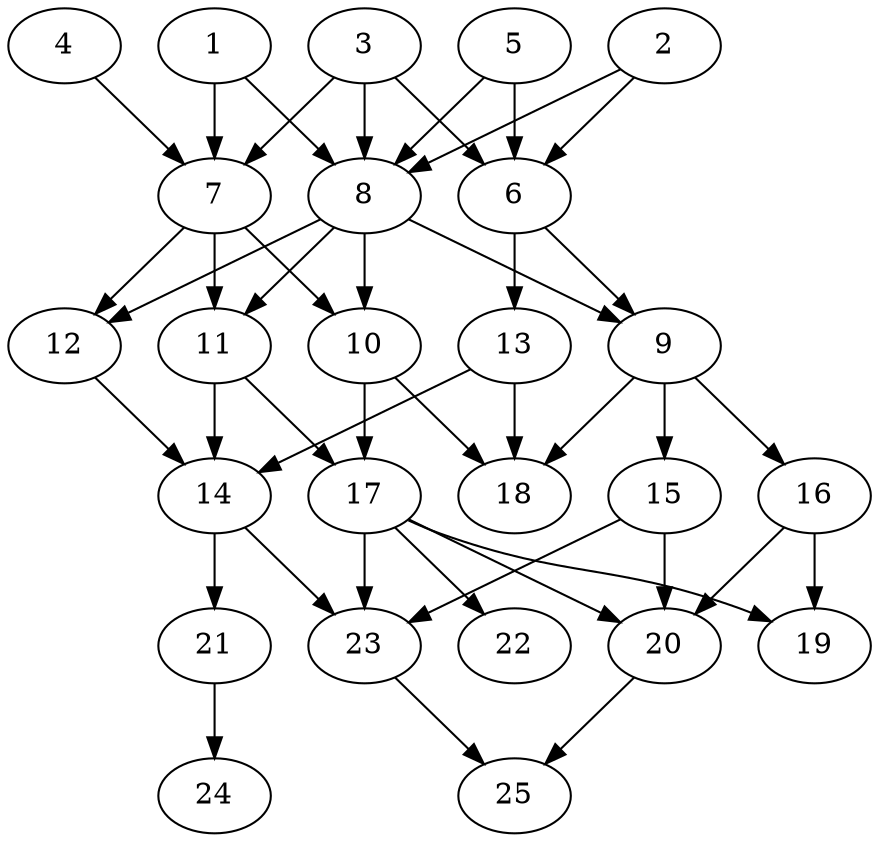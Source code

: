 // DAG automatically generated by daggen at Thu Oct  3 14:00:40 2019
// ./daggen --dot -n 25 --ccr 0.5 --fat 0.5 --regular 0.5 --density 0.7 --mindata 5242880 --maxdata 52428800 
digraph G {
  1 [size="18829312", alpha="0.08", expect_size="9414656"] 
  1 -> 7 [size ="9414656"]
  1 -> 8 [size ="9414656"]
  2 [size="53176320", alpha="0.11", expect_size="26588160"] 
  2 -> 6 [size ="26588160"]
  2 -> 8 [size ="26588160"]
  3 [size="19302400", alpha="0.17", expect_size="9651200"] 
  3 -> 6 [size ="9651200"]
  3 -> 7 [size ="9651200"]
  3 -> 8 [size ="9651200"]
  4 [size="33437696", alpha="0.20", expect_size="16718848"] 
  4 -> 7 [size ="16718848"]
  5 [size="67575808", alpha="0.17", expect_size="33787904"] 
  5 -> 6 [size ="33787904"]
  5 -> 8 [size ="33787904"]
  6 [size="52826112", alpha="0.05", expect_size="26413056"] 
  6 -> 9 [size ="26413056"]
  6 -> 13 [size ="26413056"]
  7 [size="13185024", alpha="0.07", expect_size="6592512"] 
  7 -> 10 [size ="6592512"]
  7 -> 11 [size ="6592512"]
  7 -> 12 [size ="6592512"]
  8 [size="58015744", alpha="0.08", expect_size="29007872"] 
  8 -> 9 [size ="29007872"]
  8 -> 10 [size ="29007872"]
  8 -> 11 [size ="29007872"]
  8 -> 12 [size ="29007872"]
  9 [size="39426048", alpha="0.16", expect_size="19713024"] 
  9 -> 15 [size ="19713024"]
  9 -> 16 [size ="19713024"]
  9 -> 18 [size ="19713024"]
  10 [size="36683776", alpha="0.11", expect_size="18341888"] 
  10 -> 17 [size ="18341888"]
  10 -> 18 [size ="18341888"]
  11 [size="31774720", alpha="0.12", expect_size="15887360"] 
  11 -> 14 [size ="15887360"]
  11 -> 17 [size ="15887360"]
  12 [size="67596288", alpha="0.04", expect_size="33798144"] 
  12 -> 14 [size ="33798144"]
  13 [size="24254464", alpha="0.05", expect_size="12127232"] 
  13 -> 14 [size ="12127232"]
  13 -> 18 [size ="12127232"]
  14 [size="12351488", alpha="0.05", expect_size="6175744"] 
  14 -> 21 [size ="6175744"]
  14 -> 23 [size ="6175744"]
  15 [size="11751424", alpha="0.01", expect_size="5875712"] 
  15 -> 20 [size ="5875712"]
  15 -> 23 [size ="5875712"]
  16 [size="90990592", alpha="0.07", expect_size="45495296"] 
  16 -> 19 [size ="45495296"]
  16 -> 20 [size ="45495296"]
  17 [size="22482944", alpha="0.18", expect_size="11241472"] 
  17 -> 19 [size ="11241472"]
  17 -> 20 [size ="11241472"]
  17 -> 22 [size ="11241472"]
  17 -> 23 [size ="11241472"]
  18 [size="55601152", alpha="0.01", expect_size="27800576"] 
  19 [size="91521024", alpha="0.19", expect_size="45760512"] 
  20 [size="73052160", alpha="0.14", expect_size="36526080"] 
  20 -> 25 [size ="36526080"]
  21 [size="31135744", alpha="0.11", expect_size="15567872"] 
  21 -> 24 [size ="15567872"]
  22 [size="87226368", alpha="0.16", expect_size="43613184"] 
  23 [size="12148736", alpha="0.04", expect_size="6074368"] 
  23 -> 25 [size ="6074368"]
  24 [size="35899392", alpha="0.16", expect_size="17949696"] 
  25 [size="59539456", alpha="0.01", expect_size="29769728"] 
}
